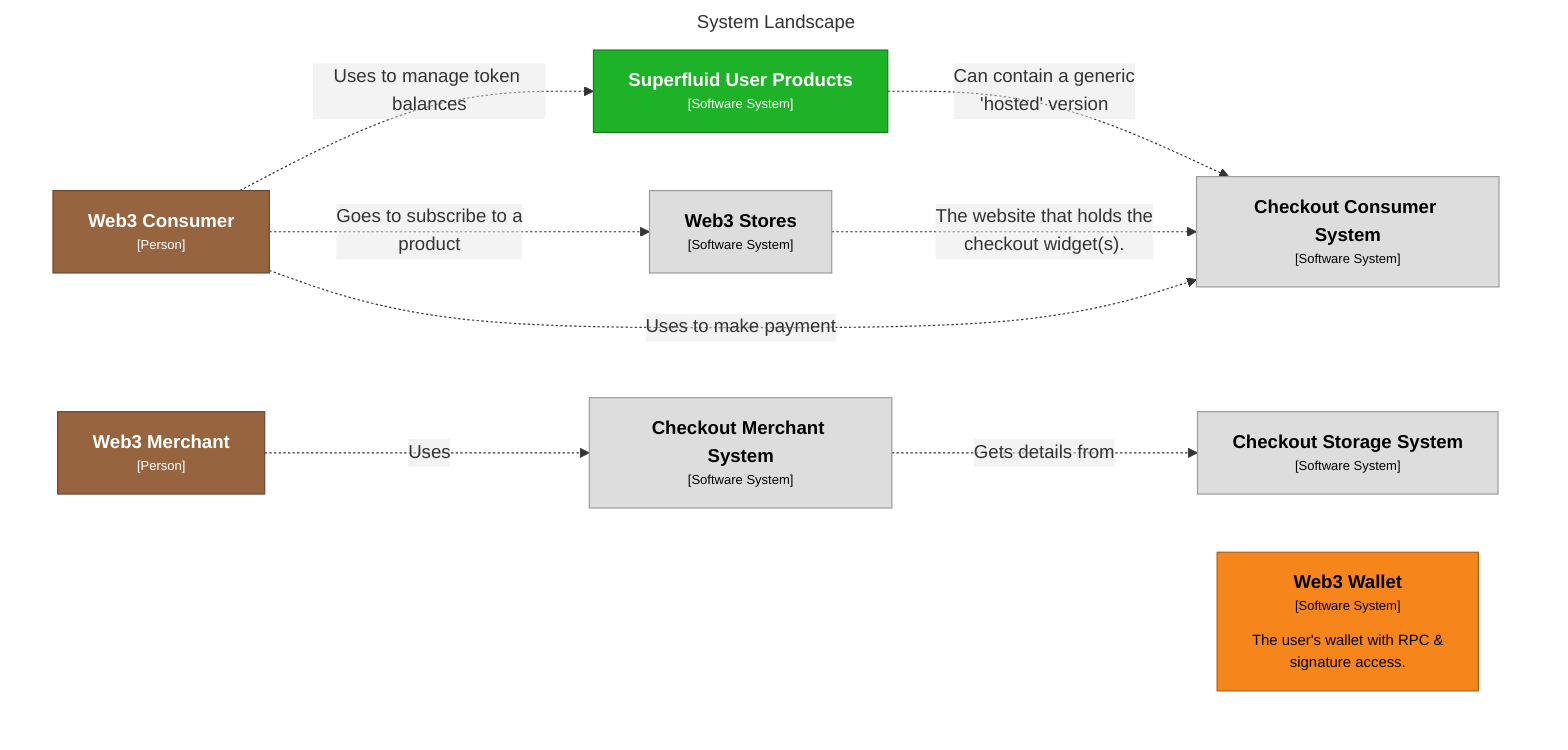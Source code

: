 graph TB
  linkStyle default fill:#ffffff

  subgraph diagram [System Landscape]
    style diagram fill:#ffffff,stroke:#ffffff

    1["<div style='font-weight: bold'>Checkout Consumer System</div><div style='font-size: 70%; margin-top: 0px'>[Software System]</div>"]
    style 1 fill:#dddddd,stroke:#9a9a9a,color:#000000
    24["<div style='font-weight: bold'>Checkout Storage System</div><div style='font-size: 70%; margin-top: 0px'>[Software System]</div>"]
    style 24 fill:#dddddd,stroke:#9a9a9a,color:#000000
    27["<div style='font-weight: bold'>Checkout Merchant System</div><div style='font-size: 70%; margin-top: 0px'>[Software System]</div>"]
    style 27 fill:#dddddd,stroke:#9a9a9a,color:#000000
    31["<div style='font-weight: bold'>Superfluid User Products</div><div style='font-size: 70%; margin-top: 0px'>[Software System]</div>"]
    style 31 fill:#1db227,stroke:#147c1b,color:#ffffff
    38["<div style='font-weight: bold'>Web3 Wallet</div><div style='font-size: 70%; margin-top: 0px'>[Software System]</div><div style='font-size: 80%; margin-top:10px'>The user's wallet with RPC &<br />signature access.</div>"]
    style 38 fill:#f6851b,stroke:#ac5d12,color:#000000
    39["<div style='font-weight: bold'>Web3 Stores</div><div style='font-size: 70%; margin-top: 0px'>[Software System]</div>"]
    style 39 fill:#dddddd,stroke:#9a9a9a,color:#000000
    42["<div style='font-weight: bold'>Web3 Merchant</div><div style='font-size: 70%; margin-top: 0px'>[Person]</div>"]
    style 42 fill:#976440,stroke:#69462c,color:#ffffff
    44["<div style='font-weight: bold'>Web3 Consumer</div><div style='font-size: 70%; margin-top: 0px'>[Person]</div>"]
    style 44 fill:#976440,stroke:#69462c,color:#ffffff

    27-. "<div>Gets details from</div><div style='font-size: 70%'></div>" .->24
    31-. "<div>Can contain a generic<br />'hosted' version</div><div style='font-size: 70%'></div>" .->1
    39-. "<div>The website that holds the<br />checkout widget(s).</div><div style='font-size: 70%'></div>" .->1
    42-. "<div>Uses</div><div style='font-size: 70%'></div>" .->27
    44-. "<div>Uses to manage token balances</div><div style='font-size: 70%'></div>" .->31
    44-. "<div>Goes to subscribe to a<br />product</div><div style='font-size: 70%'></div>" .->39
    44-. "<div>Uses to make payment</div><div style='font-size: 70%'></div>" .->1
  end